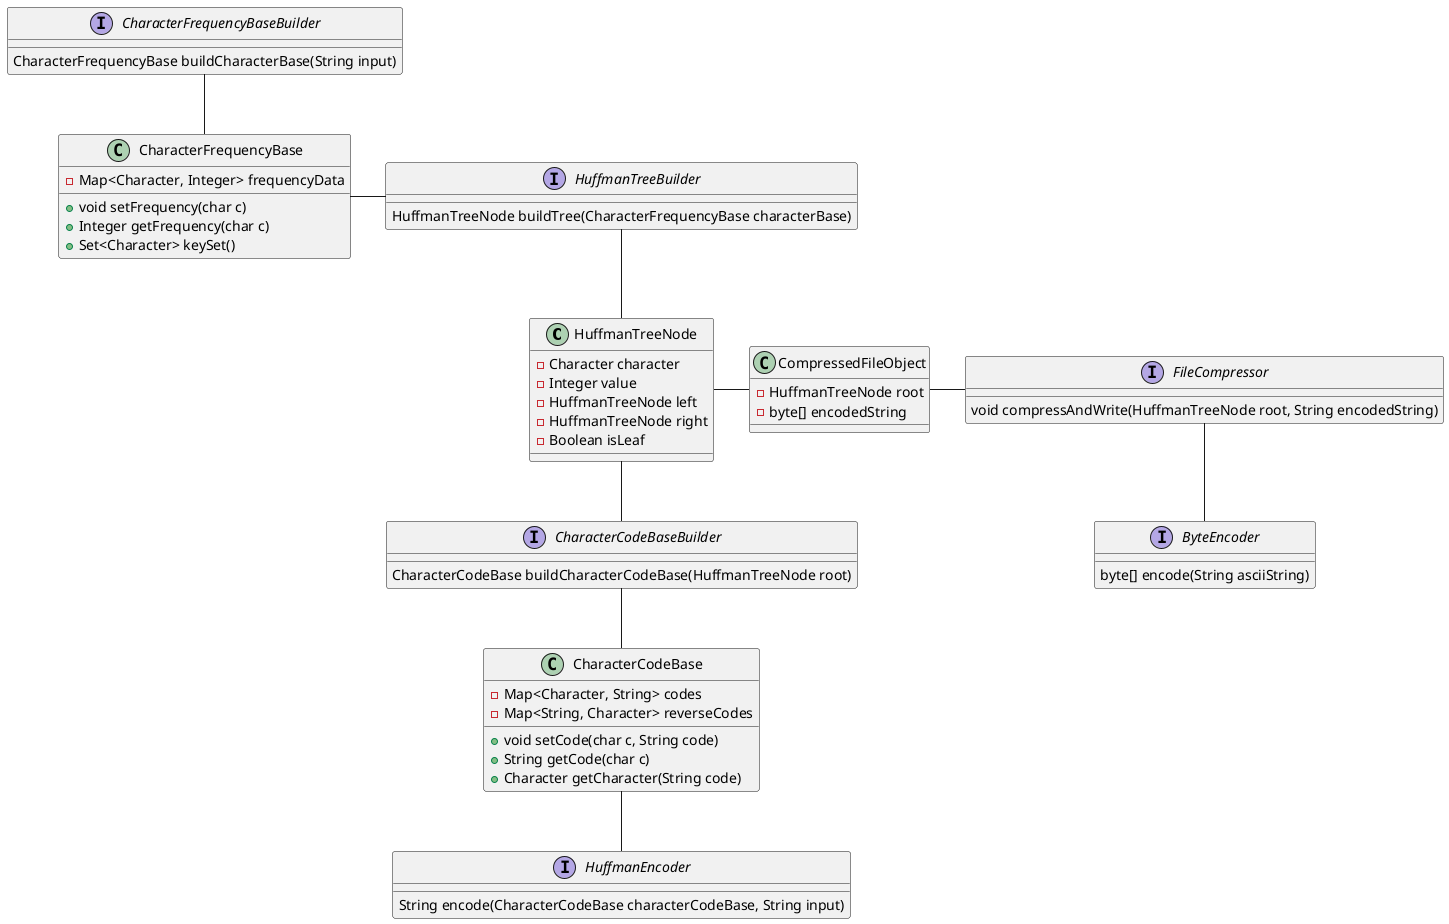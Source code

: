 @startuml
'https://plantuml.com/class-diagram

class HuffmanTreeNode {
	- Character character
	- Integer value
	- HuffmanTreeNode left
	- HuffmanTreeNode right
	- Boolean isLeaf
}

class CharacterFrequencyBase {
	- Map<Character, Integer> frequencyData

	+ void setFrequency(char c)
	+ Integer getFrequency(char c)
	+ Set<Character> keySet()
}

interface CharacterFrequencyBaseBuilder {
	CharacterFrequencyBase buildCharacterBase(String input)
}

CharacterFrequencyBaseBuilder -- CharacterFrequencyBase

interface HuffmanTreeBuilder {
	HuffmanTreeNode buildTree(CharacterFrequencyBase characterBase)
}

HuffmanTreeBuilder -left- CharacterFrequencyBase
HuffmanTreeBuilder -- HuffmanTreeNode

class CharacterCodeBase {
	- Map<Character, String> codes
	- Map<String, Character> reverseCodes
	
	+ void setCode(char c, String code)
	+ String getCode(char c)
	+ Character getCharacter(String code)
}

interface CharacterCodeBaseBuilder {
	CharacterCodeBase buildCharacterCodeBase(HuffmanTreeNode root)
}

HuffmanTreeNode -down- CharacterCodeBaseBuilder
CharacterCodeBaseBuilder -- CharacterCodeBase

interface HuffmanEncoder {
	String encode(CharacterCodeBase characterCodeBase, String input)
}

CharacterCodeBase -down- HuffmanEncoder

interface ByteEncoder {
	byte[] encode(String asciiString)
}

class CompressedFileObject{
    - HuffmanTreeNode root
    - byte[] encodedString
}

interface FileCompressor {
	void compressAndWrite(HuffmanTreeNode root, String encodedString)
}

HuffmanTreeNode -right- CompressedFileObject
CompressedFileObject -right- FileCompressor
FileCompressor -down- ByteEncoder
@enduml